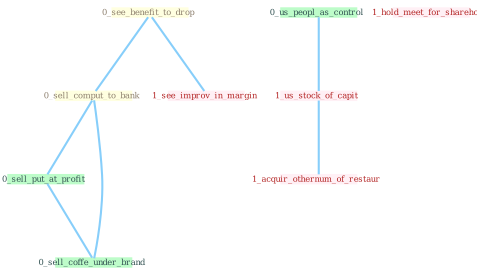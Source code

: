 Graph G{ 
    node
    [shape=polygon,style=filled,width=.5,height=.06,color="#BDFCC9",fixedsize=true,fontsize=4,
    fontcolor="#2f4f4f"];
    {node
    [color="#ffffe0", fontcolor="#8b7d6b"] "0_see_benefit_to_drop " "0_sell_comput_to_bank "}
{node [color="#fff0f5", fontcolor="#b22222"] "1_us_stock_of_capit " "1_see_improv_in_margin " "1_hold_meet_for_sharehold " "1_acquir_othernum_of_restaur "}
edge [color="#B0E2FF"];

	"0_see_benefit_to_drop " -- "0_sell_comput_to_bank " [w="1", color="#87cefa" ];
	"0_see_benefit_to_drop " -- "1_see_improv_in_margin " [w="1", color="#87cefa" ];
	"0_sell_comput_to_bank " -- "0_sell_put_at_profit " [w="1", color="#87cefa" ];
	"0_sell_comput_to_bank " -- "0_sell_coffe_under_brand " [w="1", color="#87cefa" ];
	"0_us_peopl_as_control " -- "1_us_stock_of_capit " [w="1", color="#87cefa" ];
	"0_sell_put_at_profit " -- "0_sell_coffe_under_brand " [w="1", color="#87cefa" ];
	"1_us_stock_of_capit " -- "1_acquir_othernum_of_restaur " [w="1", color="#87cefa" ];
}